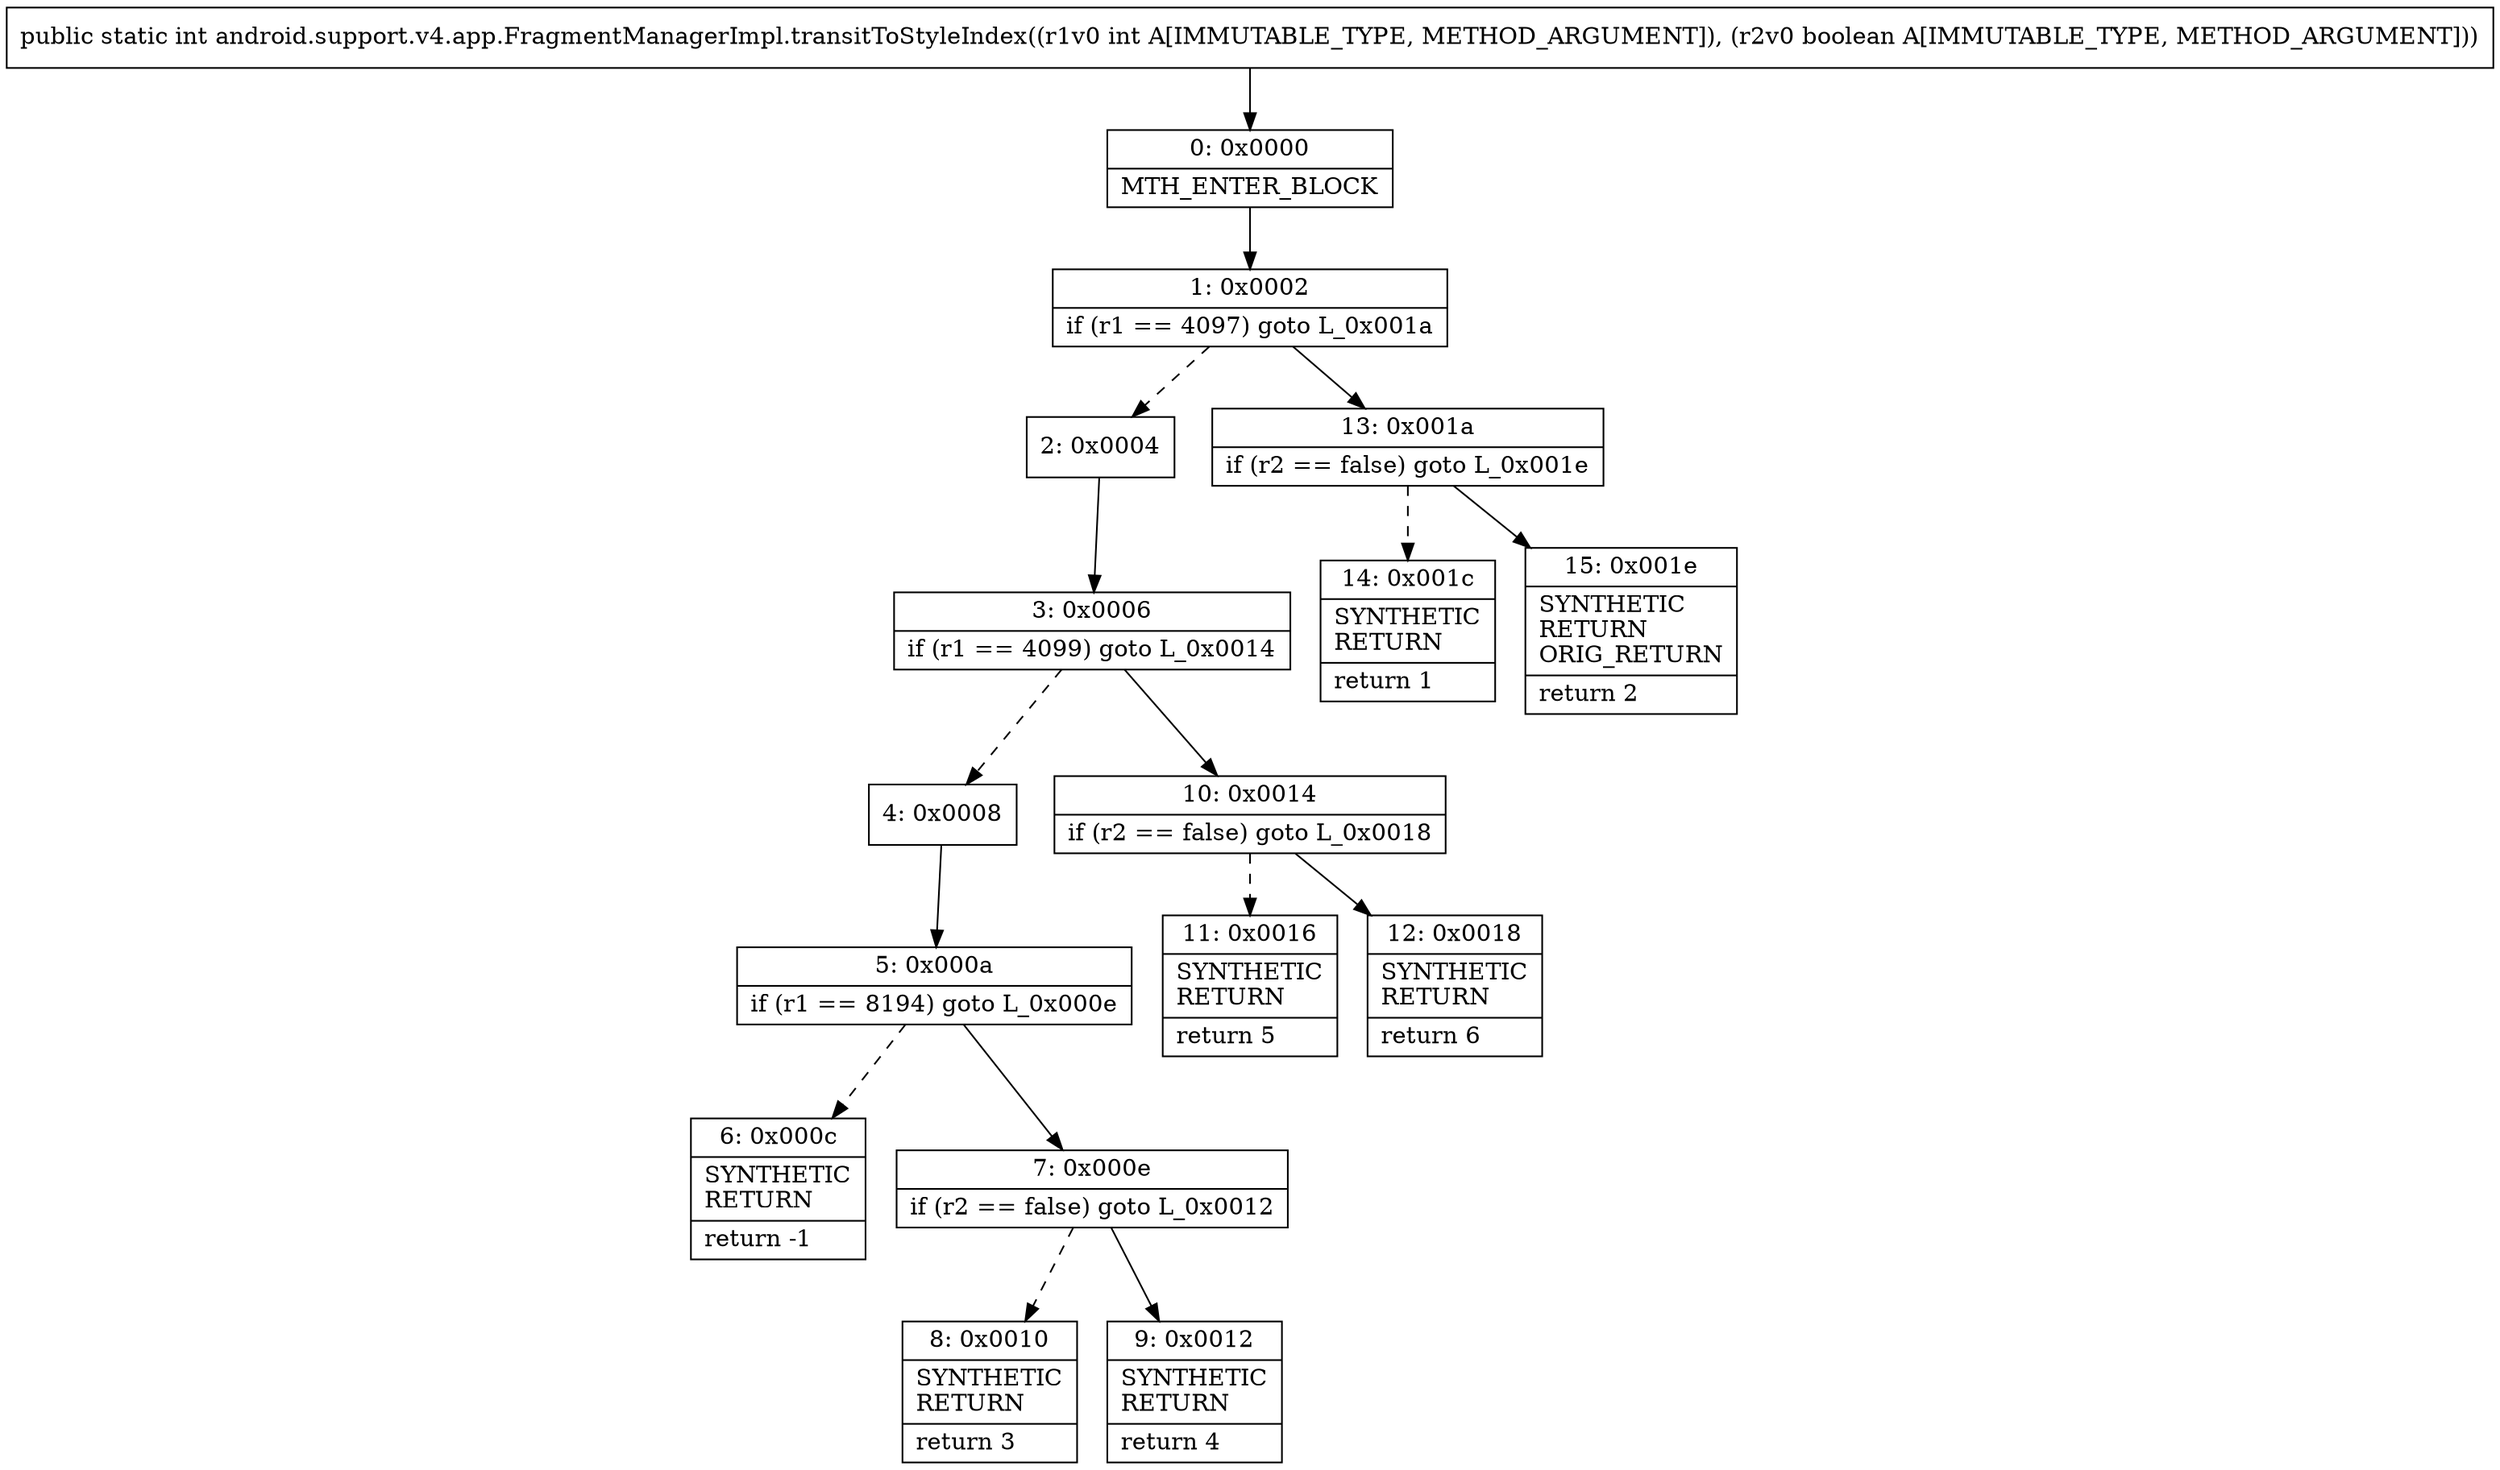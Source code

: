 digraph "CFG forandroid.support.v4.app.FragmentManagerImpl.transitToStyleIndex(IZ)I" {
Node_0 [shape=record,label="{0\:\ 0x0000|MTH_ENTER_BLOCK\l}"];
Node_1 [shape=record,label="{1\:\ 0x0002|if (r1 == 4097) goto L_0x001a\l}"];
Node_2 [shape=record,label="{2\:\ 0x0004}"];
Node_3 [shape=record,label="{3\:\ 0x0006|if (r1 == 4099) goto L_0x0014\l}"];
Node_4 [shape=record,label="{4\:\ 0x0008}"];
Node_5 [shape=record,label="{5\:\ 0x000a|if (r1 == 8194) goto L_0x000e\l}"];
Node_6 [shape=record,label="{6\:\ 0x000c|SYNTHETIC\lRETURN\l|return \-1\l}"];
Node_7 [shape=record,label="{7\:\ 0x000e|if (r2 == false) goto L_0x0012\l}"];
Node_8 [shape=record,label="{8\:\ 0x0010|SYNTHETIC\lRETURN\l|return 3\l}"];
Node_9 [shape=record,label="{9\:\ 0x0012|SYNTHETIC\lRETURN\l|return 4\l}"];
Node_10 [shape=record,label="{10\:\ 0x0014|if (r2 == false) goto L_0x0018\l}"];
Node_11 [shape=record,label="{11\:\ 0x0016|SYNTHETIC\lRETURN\l|return 5\l}"];
Node_12 [shape=record,label="{12\:\ 0x0018|SYNTHETIC\lRETURN\l|return 6\l}"];
Node_13 [shape=record,label="{13\:\ 0x001a|if (r2 == false) goto L_0x001e\l}"];
Node_14 [shape=record,label="{14\:\ 0x001c|SYNTHETIC\lRETURN\l|return 1\l}"];
Node_15 [shape=record,label="{15\:\ 0x001e|SYNTHETIC\lRETURN\lORIG_RETURN\l|return 2\l}"];
MethodNode[shape=record,label="{public static int android.support.v4.app.FragmentManagerImpl.transitToStyleIndex((r1v0 int A[IMMUTABLE_TYPE, METHOD_ARGUMENT]), (r2v0 boolean A[IMMUTABLE_TYPE, METHOD_ARGUMENT])) }"];
MethodNode -> Node_0;
Node_0 -> Node_1;
Node_1 -> Node_2[style=dashed];
Node_1 -> Node_13;
Node_2 -> Node_3;
Node_3 -> Node_4[style=dashed];
Node_3 -> Node_10;
Node_4 -> Node_5;
Node_5 -> Node_6[style=dashed];
Node_5 -> Node_7;
Node_7 -> Node_8[style=dashed];
Node_7 -> Node_9;
Node_10 -> Node_11[style=dashed];
Node_10 -> Node_12;
Node_13 -> Node_14[style=dashed];
Node_13 -> Node_15;
}

